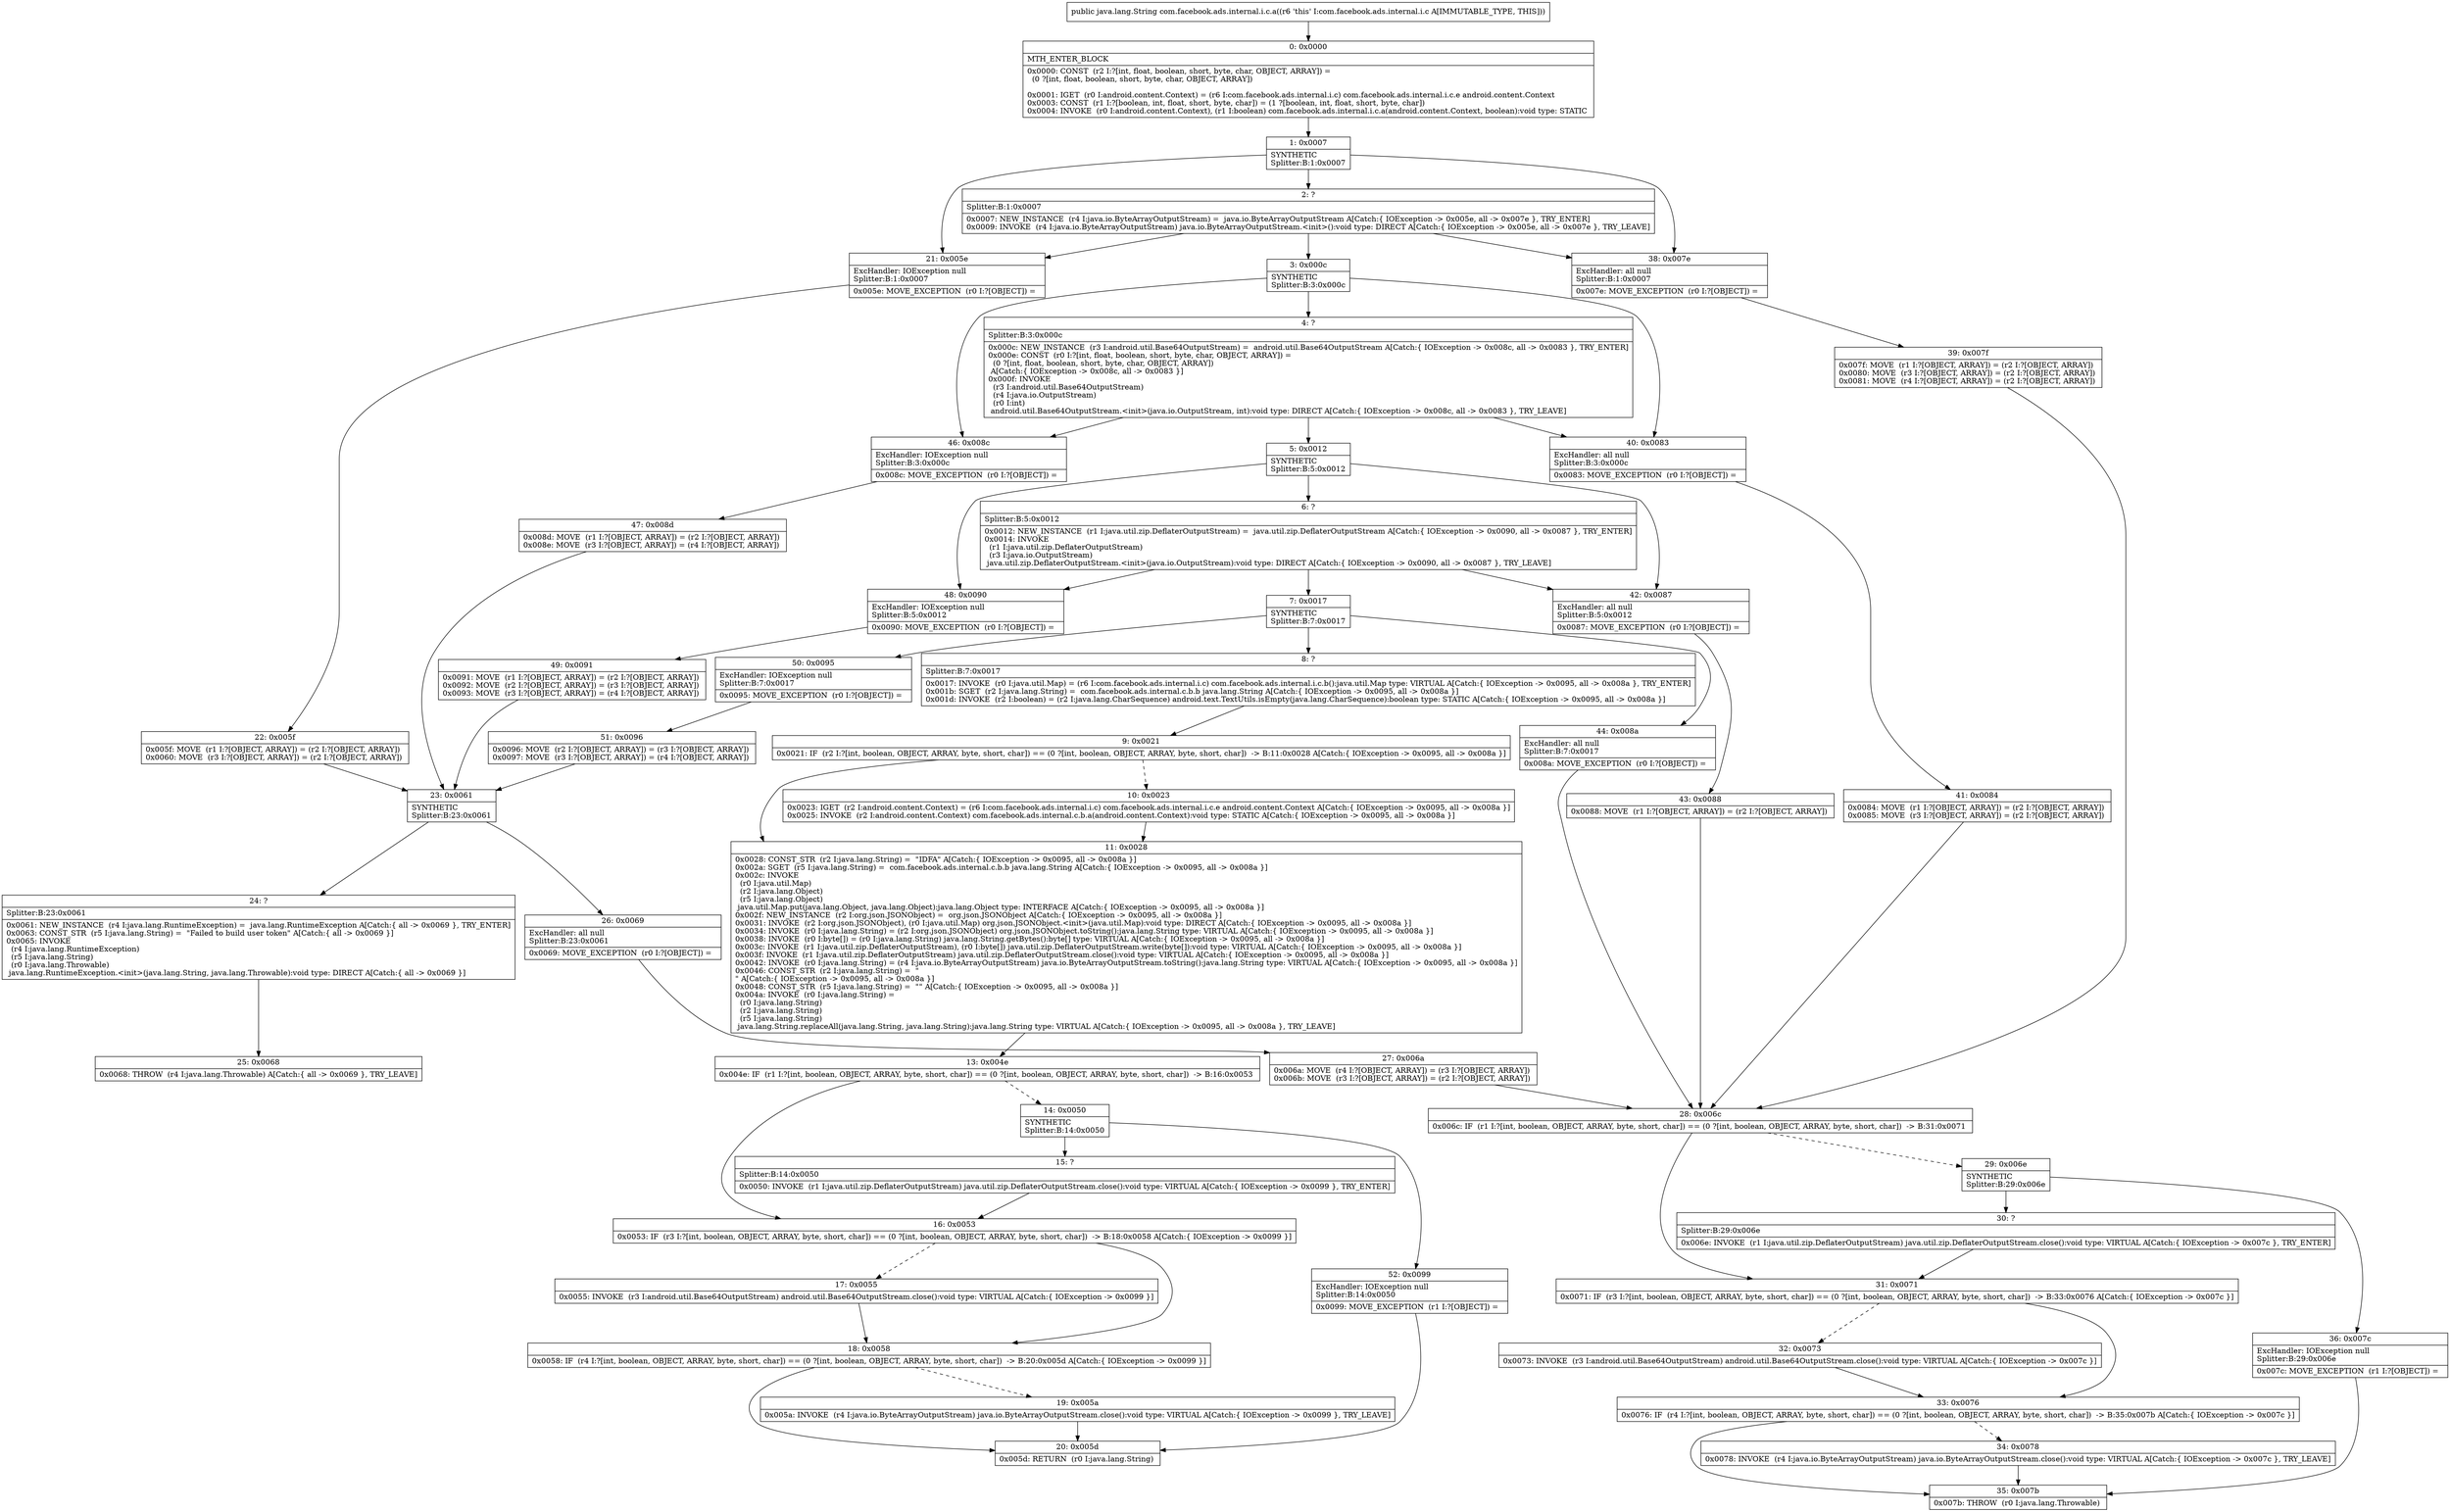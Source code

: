 digraph "CFG forcom.facebook.ads.internal.i.c.a()Ljava\/lang\/String;" {
Node_0 [shape=record,label="{0\:\ 0x0000|MTH_ENTER_BLOCK\l|0x0000: CONST  (r2 I:?[int, float, boolean, short, byte, char, OBJECT, ARRAY]) = \l  (0 ?[int, float, boolean, short, byte, char, OBJECT, ARRAY])\l \l0x0001: IGET  (r0 I:android.content.Context) = (r6 I:com.facebook.ads.internal.i.c) com.facebook.ads.internal.i.c.e android.content.Context \l0x0003: CONST  (r1 I:?[boolean, int, float, short, byte, char]) = (1 ?[boolean, int, float, short, byte, char]) \l0x0004: INVOKE  (r0 I:android.content.Context), (r1 I:boolean) com.facebook.ads.internal.i.c.a(android.content.Context, boolean):void type: STATIC \l}"];
Node_1 [shape=record,label="{1\:\ 0x0007|SYNTHETIC\lSplitter:B:1:0x0007\l}"];
Node_2 [shape=record,label="{2\:\ ?|Splitter:B:1:0x0007\l|0x0007: NEW_INSTANCE  (r4 I:java.io.ByteArrayOutputStream) =  java.io.ByteArrayOutputStream A[Catch:\{ IOException \-\> 0x005e, all \-\> 0x007e \}, TRY_ENTER]\l0x0009: INVOKE  (r4 I:java.io.ByteArrayOutputStream) java.io.ByteArrayOutputStream.\<init\>():void type: DIRECT A[Catch:\{ IOException \-\> 0x005e, all \-\> 0x007e \}, TRY_LEAVE]\l}"];
Node_3 [shape=record,label="{3\:\ 0x000c|SYNTHETIC\lSplitter:B:3:0x000c\l}"];
Node_4 [shape=record,label="{4\:\ ?|Splitter:B:3:0x000c\l|0x000c: NEW_INSTANCE  (r3 I:android.util.Base64OutputStream) =  android.util.Base64OutputStream A[Catch:\{ IOException \-\> 0x008c, all \-\> 0x0083 \}, TRY_ENTER]\l0x000e: CONST  (r0 I:?[int, float, boolean, short, byte, char, OBJECT, ARRAY]) = \l  (0 ?[int, float, boolean, short, byte, char, OBJECT, ARRAY])\l A[Catch:\{ IOException \-\> 0x008c, all \-\> 0x0083 \}]\l0x000f: INVOKE  \l  (r3 I:android.util.Base64OutputStream)\l  (r4 I:java.io.OutputStream)\l  (r0 I:int)\l android.util.Base64OutputStream.\<init\>(java.io.OutputStream, int):void type: DIRECT A[Catch:\{ IOException \-\> 0x008c, all \-\> 0x0083 \}, TRY_LEAVE]\l}"];
Node_5 [shape=record,label="{5\:\ 0x0012|SYNTHETIC\lSplitter:B:5:0x0012\l}"];
Node_6 [shape=record,label="{6\:\ ?|Splitter:B:5:0x0012\l|0x0012: NEW_INSTANCE  (r1 I:java.util.zip.DeflaterOutputStream) =  java.util.zip.DeflaterOutputStream A[Catch:\{ IOException \-\> 0x0090, all \-\> 0x0087 \}, TRY_ENTER]\l0x0014: INVOKE  \l  (r1 I:java.util.zip.DeflaterOutputStream)\l  (r3 I:java.io.OutputStream)\l java.util.zip.DeflaterOutputStream.\<init\>(java.io.OutputStream):void type: DIRECT A[Catch:\{ IOException \-\> 0x0090, all \-\> 0x0087 \}, TRY_LEAVE]\l}"];
Node_7 [shape=record,label="{7\:\ 0x0017|SYNTHETIC\lSplitter:B:7:0x0017\l}"];
Node_8 [shape=record,label="{8\:\ ?|Splitter:B:7:0x0017\l|0x0017: INVOKE  (r0 I:java.util.Map) = (r6 I:com.facebook.ads.internal.i.c) com.facebook.ads.internal.i.c.b():java.util.Map type: VIRTUAL A[Catch:\{ IOException \-\> 0x0095, all \-\> 0x008a \}, TRY_ENTER]\l0x001b: SGET  (r2 I:java.lang.String) =  com.facebook.ads.internal.c.b.b java.lang.String A[Catch:\{ IOException \-\> 0x0095, all \-\> 0x008a \}]\l0x001d: INVOKE  (r2 I:boolean) = (r2 I:java.lang.CharSequence) android.text.TextUtils.isEmpty(java.lang.CharSequence):boolean type: STATIC A[Catch:\{ IOException \-\> 0x0095, all \-\> 0x008a \}]\l}"];
Node_9 [shape=record,label="{9\:\ 0x0021|0x0021: IF  (r2 I:?[int, boolean, OBJECT, ARRAY, byte, short, char]) == (0 ?[int, boolean, OBJECT, ARRAY, byte, short, char])  \-\> B:11:0x0028 A[Catch:\{ IOException \-\> 0x0095, all \-\> 0x008a \}]\l}"];
Node_10 [shape=record,label="{10\:\ 0x0023|0x0023: IGET  (r2 I:android.content.Context) = (r6 I:com.facebook.ads.internal.i.c) com.facebook.ads.internal.i.c.e android.content.Context A[Catch:\{ IOException \-\> 0x0095, all \-\> 0x008a \}]\l0x0025: INVOKE  (r2 I:android.content.Context) com.facebook.ads.internal.c.b.a(android.content.Context):void type: STATIC A[Catch:\{ IOException \-\> 0x0095, all \-\> 0x008a \}]\l}"];
Node_11 [shape=record,label="{11\:\ 0x0028|0x0028: CONST_STR  (r2 I:java.lang.String) =  \"IDFA\" A[Catch:\{ IOException \-\> 0x0095, all \-\> 0x008a \}]\l0x002a: SGET  (r5 I:java.lang.String) =  com.facebook.ads.internal.c.b.b java.lang.String A[Catch:\{ IOException \-\> 0x0095, all \-\> 0x008a \}]\l0x002c: INVOKE  \l  (r0 I:java.util.Map)\l  (r2 I:java.lang.Object)\l  (r5 I:java.lang.Object)\l java.util.Map.put(java.lang.Object, java.lang.Object):java.lang.Object type: INTERFACE A[Catch:\{ IOException \-\> 0x0095, all \-\> 0x008a \}]\l0x002f: NEW_INSTANCE  (r2 I:org.json.JSONObject) =  org.json.JSONObject A[Catch:\{ IOException \-\> 0x0095, all \-\> 0x008a \}]\l0x0031: INVOKE  (r2 I:org.json.JSONObject), (r0 I:java.util.Map) org.json.JSONObject.\<init\>(java.util.Map):void type: DIRECT A[Catch:\{ IOException \-\> 0x0095, all \-\> 0x008a \}]\l0x0034: INVOKE  (r0 I:java.lang.String) = (r2 I:org.json.JSONObject) org.json.JSONObject.toString():java.lang.String type: VIRTUAL A[Catch:\{ IOException \-\> 0x0095, all \-\> 0x008a \}]\l0x0038: INVOKE  (r0 I:byte[]) = (r0 I:java.lang.String) java.lang.String.getBytes():byte[] type: VIRTUAL A[Catch:\{ IOException \-\> 0x0095, all \-\> 0x008a \}]\l0x003c: INVOKE  (r1 I:java.util.zip.DeflaterOutputStream), (r0 I:byte[]) java.util.zip.DeflaterOutputStream.write(byte[]):void type: VIRTUAL A[Catch:\{ IOException \-\> 0x0095, all \-\> 0x008a \}]\l0x003f: INVOKE  (r1 I:java.util.zip.DeflaterOutputStream) java.util.zip.DeflaterOutputStream.close():void type: VIRTUAL A[Catch:\{ IOException \-\> 0x0095, all \-\> 0x008a \}]\l0x0042: INVOKE  (r0 I:java.lang.String) = (r4 I:java.io.ByteArrayOutputStream) java.io.ByteArrayOutputStream.toString():java.lang.String type: VIRTUAL A[Catch:\{ IOException \-\> 0x0095, all \-\> 0x008a \}]\l0x0046: CONST_STR  (r2 I:java.lang.String) =  \"\l\" A[Catch:\{ IOException \-\> 0x0095, all \-\> 0x008a \}]\l0x0048: CONST_STR  (r5 I:java.lang.String) =  \"\" A[Catch:\{ IOException \-\> 0x0095, all \-\> 0x008a \}]\l0x004a: INVOKE  (r0 I:java.lang.String) = \l  (r0 I:java.lang.String)\l  (r2 I:java.lang.String)\l  (r5 I:java.lang.String)\l java.lang.String.replaceAll(java.lang.String, java.lang.String):java.lang.String type: VIRTUAL A[Catch:\{ IOException \-\> 0x0095, all \-\> 0x008a \}, TRY_LEAVE]\l}"];
Node_13 [shape=record,label="{13\:\ 0x004e|0x004e: IF  (r1 I:?[int, boolean, OBJECT, ARRAY, byte, short, char]) == (0 ?[int, boolean, OBJECT, ARRAY, byte, short, char])  \-\> B:16:0x0053 \l}"];
Node_14 [shape=record,label="{14\:\ 0x0050|SYNTHETIC\lSplitter:B:14:0x0050\l}"];
Node_15 [shape=record,label="{15\:\ ?|Splitter:B:14:0x0050\l|0x0050: INVOKE  (r1 I:java.util.zip.DeflaterOutputStream) java.util.zip.DeflaterOutputStream.close():void type: VIRTUAL A[Catch:\{ IOException \-\> 0x0099 \}, TRY_ENTER]\l}"];
Node_16 [shape=record,label="{16\:\ 0x0053|0x0053: IF  (r3 I:?[int, boolean, OBJECT, ARRAY, byte, short, char]) == (0 ?[int, boolean, OBJECT, ARRAY, byte, short, char])  \-\> B:18:0x0058 A[Catch:\{ IOException \-\> 0x0099 \}]\l}"];
Node_17 [shape=record,label="{17\:\ 0x0055|0x0055: INVOKE  (r3 I:android.util.Base64OutputStream) android.util.Base64OutputStream.close():void type: VIRTUAL A[Catch:\{ IOException \-\> 0x0099 \}]\l}"];
Node_18 [shape=record,label="{18\:\ 0x0058|0x0058: IF  (r4 I:?[int, boolean, OBJECT, ARRAY, byte, short, char]) == (0 ?[int, boolean, OBJECT, ARRAY, byte, short, char])  \-\> B:20:0x005d A[Catch:\{ IOException \-\> 0x0099 \}]\l}"];
Node_19 [shape=record,label="{19\:\ 0x005a|0x005a: INVOKE  (r4 I:java.io.ByteArrayOutputStream) java.io.ByteArrayOutputStream.close():void type: VIRTUAL A[Catch:\{ IOException \-\> 0x0099 \}, TRY_LEAVE]\l}"];
Node_20 [shape=record,label="{20\:\ 0x005d|0x005d: RETURN  (r0 I:java.lang.String) \l}"];
Node_21 [shape=record,label="{21\:\ 0x005e|ExcHandler: IOException null\lSplitter:B:1:0x0007\l|0x005e: MOVE_EXCEPTION  (r0 I:?[OBJECT]) =  \l}"];
Node_22 [shape=record,label="{22\:\ 0x005f|0x005f: MOVE  (r1 I:?[OBJECT, ARRAY]) = (r2 I:?[OBJECT, ARRAY]) \l0x0060: MOVE  (r3 I:?[OBJECT, ARRAY]) = (r2 I:?[OBJECT, ARRAY]) \l}"];
Node_23 [shape=record,label="{23\:\ 0x0061|SYNTHETIC\lSplitter:B:23:0x0061\l}"];
Node_24 [shape=record,label="{24\:\ ?|Splitter:B:23:0x0061\l|0x0061: NEW_INSTANCE  (r4 I:java.lang.RuntimeException) =  java.lang.RuntimeException A[Catch:\{ all \-\> 0x0069 \}, TRY_ENTER]\l0x0063: CONST_STR  (r5 I:java.lang.String) =  \"Failed to build user token\" A[Catch:\{ all \-\> 0x0069 \}]\l0x0065: INVOKE  \l  (r4 I:java.lang.RuntimeException)\l  (r5 I:java.lang.String)\l  (r0 I:java.lang.Throwable)\l java.lang.RuntimeException.\<init\>(java.lang.String, java.lang.Throwable):void type: DIRECT A[Catch:\{ all \-\> 0x0069 \}]\l}"];
Node_25 [shape=record,label="{25\:\ 0x0068|0x0068: THROW  (r4 I:java.lang.Throwable) A[Catch:\{ all \-\> 0x0069 \}, TRY_LEAVE]\l}"];
Node_26 [shape=record,label="{26\:\ 0x0069|ExcHandler: all null\lSplitter:B:23:0x0061\l|0x0069: MOVE_EXCEPTION  (r0 I:?[OBJECT]) =  \l}"];
Node_27 [shape=record,label="{27\:\ 0x006a|0x006a: MOVE  (r4 I:?[OBJECT, ARRAY]) = (r3 I:?[OBJECT, ARRAY]) \l0x006b: MOVE  (r3 I:?[OBJECT, ARRAY]) = (r2 I:?[OBJECT, ARRAY]) \l}"];
Node_28 [shape=record,label="{28\:\ 0x006c|0x006c: IF  (r1 I:?[int, boolean, OBJECT, ARRAY, byte, short, char]) == (0 ?[int, boolean, OBJECT, ARRAY, byte, short, char])  \-\> B:31:0x0071 \l}"];
Node_29 [shape=record,label="{29\:\ 0x006e|SYNTHETIC\lSplitter:B:29:0x006e\l}"];
Node_30 [shape=record,label="{30\:\ ?|Splitter:B:29:0x006e\l|0x006e: INVOKE  (r1 I:java.util.zip.DeflaterOutputStream) java.util.zip.DeflaterOutputStream.close():void type: VIRTUAL A[Catch:\{ IOException \-\> 0x007c \}, TRY_ENTER]\l}"];
Node_31 [shape=record,label="{31\:\ 0x0071|0x0071: IF  (r3 I:?[int, boolean, OBJECT, ARRAY, byte, short, char]) == (0 ?[int, boolean, OBJECT, ARRAY, byte, short, char])  \-\> B:33:0x0076 A[Catch:\{ IOException \-\> 0x007c \}]\l}"];
Node_32 [shape=record,label="{32\:\ 0x0073|0x0073: INVOKE  (r3 I:android.util.Base64OutputStream) android.util.Base64OutputStream.close():void type: VIRTUAL A[Catch:\{ IOException \-\> 0x007c \}]\l}"];
Node_33 [shape=record,label="{33\:\ 0x0076|0x0076: IF  (r4 I:?[int, boolean, OBJECT, ARRAY, byte, short, char]) == (0 ?[int, boolean, OBJECT, ARRAY, byte, short, char])  \-\> B:35:0x007b A[Catch:\{ IOException \-\> 0x007c \}]\l}"];
Node_34 [shape=record,label="{34\:\ 0x0078|0x0078: INVOKE  (r4 I:java.io.ByteArrayOutputStream) java.io.ByteArrayOutputStream.close():void type: VIRTUAL A[Catch:\{ IOException \-\> 0x007c \}, TRY_LEAVE]\l}"];
Node_35 [shape=record,label="{35\:\ 0x007b|0x007b: THROW  (r0 I:java.lang.Throwable) \l}"];
Node_36 [shape=record,label="{36\:\ 0x007c|ExcHandler: IOException null\lSplitter:B:29:0x006e\l|0x007c: MOVE_EXCEPTION  (r1 I:?[OBJECT]) =  \l}"];
Node_38 [shape=record,label="{38\:\ 0x007e|ExcHandler: all null\lSplitter:B:1:0x0007\l|0x007e: MOVE_EXCEPTION  (r0 I:?[OBJECT]) =  \l}"];
Node_39 [shape=record,label="{39\:\ 0x007f|0x007f: MOVE  (r1 I:?[OBJECT, ARRAY]) = (r2 I:?[OBJECT, ARRAY]) \l0x0080: MOVE  (r3 I:?[OBJECT, ARRAY]) = (r2 I:?[OBJECT, ARRAY]) \l0x0081: MOVE  (r4 I:?[OBJECT, ARRAY]) = (r2 I:?[OBJECT, ARRAY]) \l}"];
Node_40 [shape=record,label="{40\:\ 0x0083|ExcHandler: all null\lSplitter:B:3:0x000c\l|0x0083: MOVE_EXCEPTION  (r0 I:?[OBJECT]) =  \l}"];
Node_41 [shape=record,label="{41\:\ 0x0084|0x0084: MOVE  (r1 I:?[OBJECT, ARRAY]) = (r2 I:?[OBJECT, ARRAY]) \l0x0085: MOVE  (r3 I:?[OBJECT, ARRAY]) = (r2 I:?[OBJECT, ARRAY]) \l}"];
Node_42 [shape=record,label="{42\:\ 0x0087|ExcHandler: all null\lSplitter:B:5:0x0012\l|0x0087: MOVE_EXCEPTION  (r0 I:?[OBJECT]) =  \l}"];
Node_43 [shape=record,label="{43\:\ 0x0088|0x0088: MOVE  (r1 I:?[OBJECT, ARRAY]) = (r2 I:?[OBJECT, ARRAY]) \l}"];
Node_44 [shape=record,label="{44\:\ 0x008a|ExcHandler: all null\lSplitter:B:7:0x0017\l|0x008a: MOVE_EXCEPTION  (r0 I:?[OBJECT]) =  \l}"];
Node_46 [shape=record,label="{46\:\ 0x008c|ExcHandler: IOException null\lSplitter:B:3:0x000c\l|0x008c: MOVE_EXCEPTION  (r0 I:?[OBJECT]) =  \l}"];
Node_47 [shape=record,label="{47\:\ 0x008d|0x008d: MOVE  (r1 I:?[OBJECT, ARRAY]) = (r2 I:?[OBJECT, ARRAY]) \l0x008e: MOVE  (r3 I:?[OBJECT, ARRAY]) = (r4 I:?[OBJECT, ARRAY]) \l}"];
Node_48 [shape=record,label="{48\:\ 0x0090|ExcHandler: IOException null\lSplitter:B:5:0x0012\l|0x0090: MOVE_EXCEPTION  (r0 I:?[OBJECT]) =  \l}"];
Node_49 [shape=record,label="{49\:\ 0x0091|0x0091: MOVE  (r1 I:?[OBJECT, ARRAY]) = (r2 I:?[OBJECT, ARRAY]) \l0x0092: MOVE  (r2 I:?[OBJECT, ARRAY]) = (r3 I:?[OBJECT, ARRAY]) \l0x0093: MOVE  (r3 I:?[OBJECT, ARRAY]) = (r4 I:?[OBJECT, ARRAY]) \l}"];
Node_50 [shape=record,label="{50\:\ 0x0095|ExcHandler: IOException null\lSplitter:B:7:0x0017\l|0x0095: MOVE_EXCEPTION  (r0 I:?[OBJECT]) =  \l}"];
Node_51 [shape=record,label="{51\:\ 0x0096|0x0096: MOVE  (r2 I:?[OBJECT, ARRAY]) = (r3 I:?[OBJECT, ARRAY]) \l0x0097: MOVE  (r3 I:?[OBJECT, ARRAY]) = (r4 I:?[OBJECT, ARRAY]) \l}"];
Node_52 [shape=record,label="{52\:\ 0x0099|ExcHandler: IOException null\lSplitter:B:14:0x0050\l|0x0099: MOVE_EXCEPTION  (r1 I:?[OBJECT]) =  \l}"];
MethodNode[shape=record,label="{public java.lang.String com.facebook.ads.internal.i.c.a((r6 'this' I:com.facebook.ads.internal.i.c A[IMMUTABLE_TYPE, THIS])) }"];
MethodNode -> Node_0;
Node_0 -> Node_1;
Node_1 -> Node_2;
Node_1 -> Node_21;
Node_1 -> Node_38;
Node_2 -> Node_3;
Node_2 -> Node_21;
Node_2 -> Node_38;
Node_3 -> Node_4;
Node_3 -> Node_46;
Node_3 -> Node_40;
Node_4 -> Node_5;
Node_4 -> Node_46;
Node_4 -> Node_40;
Node_5 -> Node_6;
Node_5 -> Node_48;
Node_5 -> Node_42;
Node_6 -> Node_7;
Node_6 -> Node_48;
Node_6 -> Node_42;
Node_7 -> Node_8;
Node_7 -> Node_50;
Node_7 -> Node_44;
Node_8 -> Node_9;
Node_9 -> Node_10[style=dashed];
Node_9 -> Node_11;
Node_10 -> Node_11;
Node_11 -> Node_13;
Node_13 -> Node_14[style=dashed];
Node_13 -> Node_16;
Node_14 -> Node_15;
Node_14 -> Node_52;
Node_15 -> Node_16;
Node_16 -> Node_17[style=dashed];
Node_16 -> Node_18;
Node_17 -> Node_18;
Node_18 -> Node_19[style=dashed];
Node_18 -> Node_20;
Node_19 -> Node_20;
Node_21 -> Node_22;
Node_22 -> Node_23;
Node_23 -> Node_24;
Node_23 -> Node_26;
Node_24 -> Node_25;
Node_26 -> Node_27;
Node_27 -> Node_28;
Node_28 -> Node_29[style=dashed];
Node_28 -> Node_31;
Node_29 -> Node_30;
Node_29 -> Node_36;
Node_30 -> Node_31;
Node_31 -> Node_32[style=dashed];
Node_31 -> Node_33;
Node_32 -> Node_33;
Node_33 -> Node_34[style=dashed];
Node_33 -> Node_35;
Node_34 -> Node_35;
Node_36 -> Node_35;
Node_38 -> Node_39;
Node_39 -> Node_28;
Node_40 -> Node_41;
Node_41 -> Node_28;
Node_42 -> Node_43;
Node_43 -> Node_28;
Node_44 -> Node_28;
Node_46 -> Node_47;
Node_47 -> Node_23;
Node_48 -> Node_49;
Node_49 -> Node_23;
Node_50 -> Node_51;
Node_51 -> Node_23;
Node_52 -> Node_20;
}

